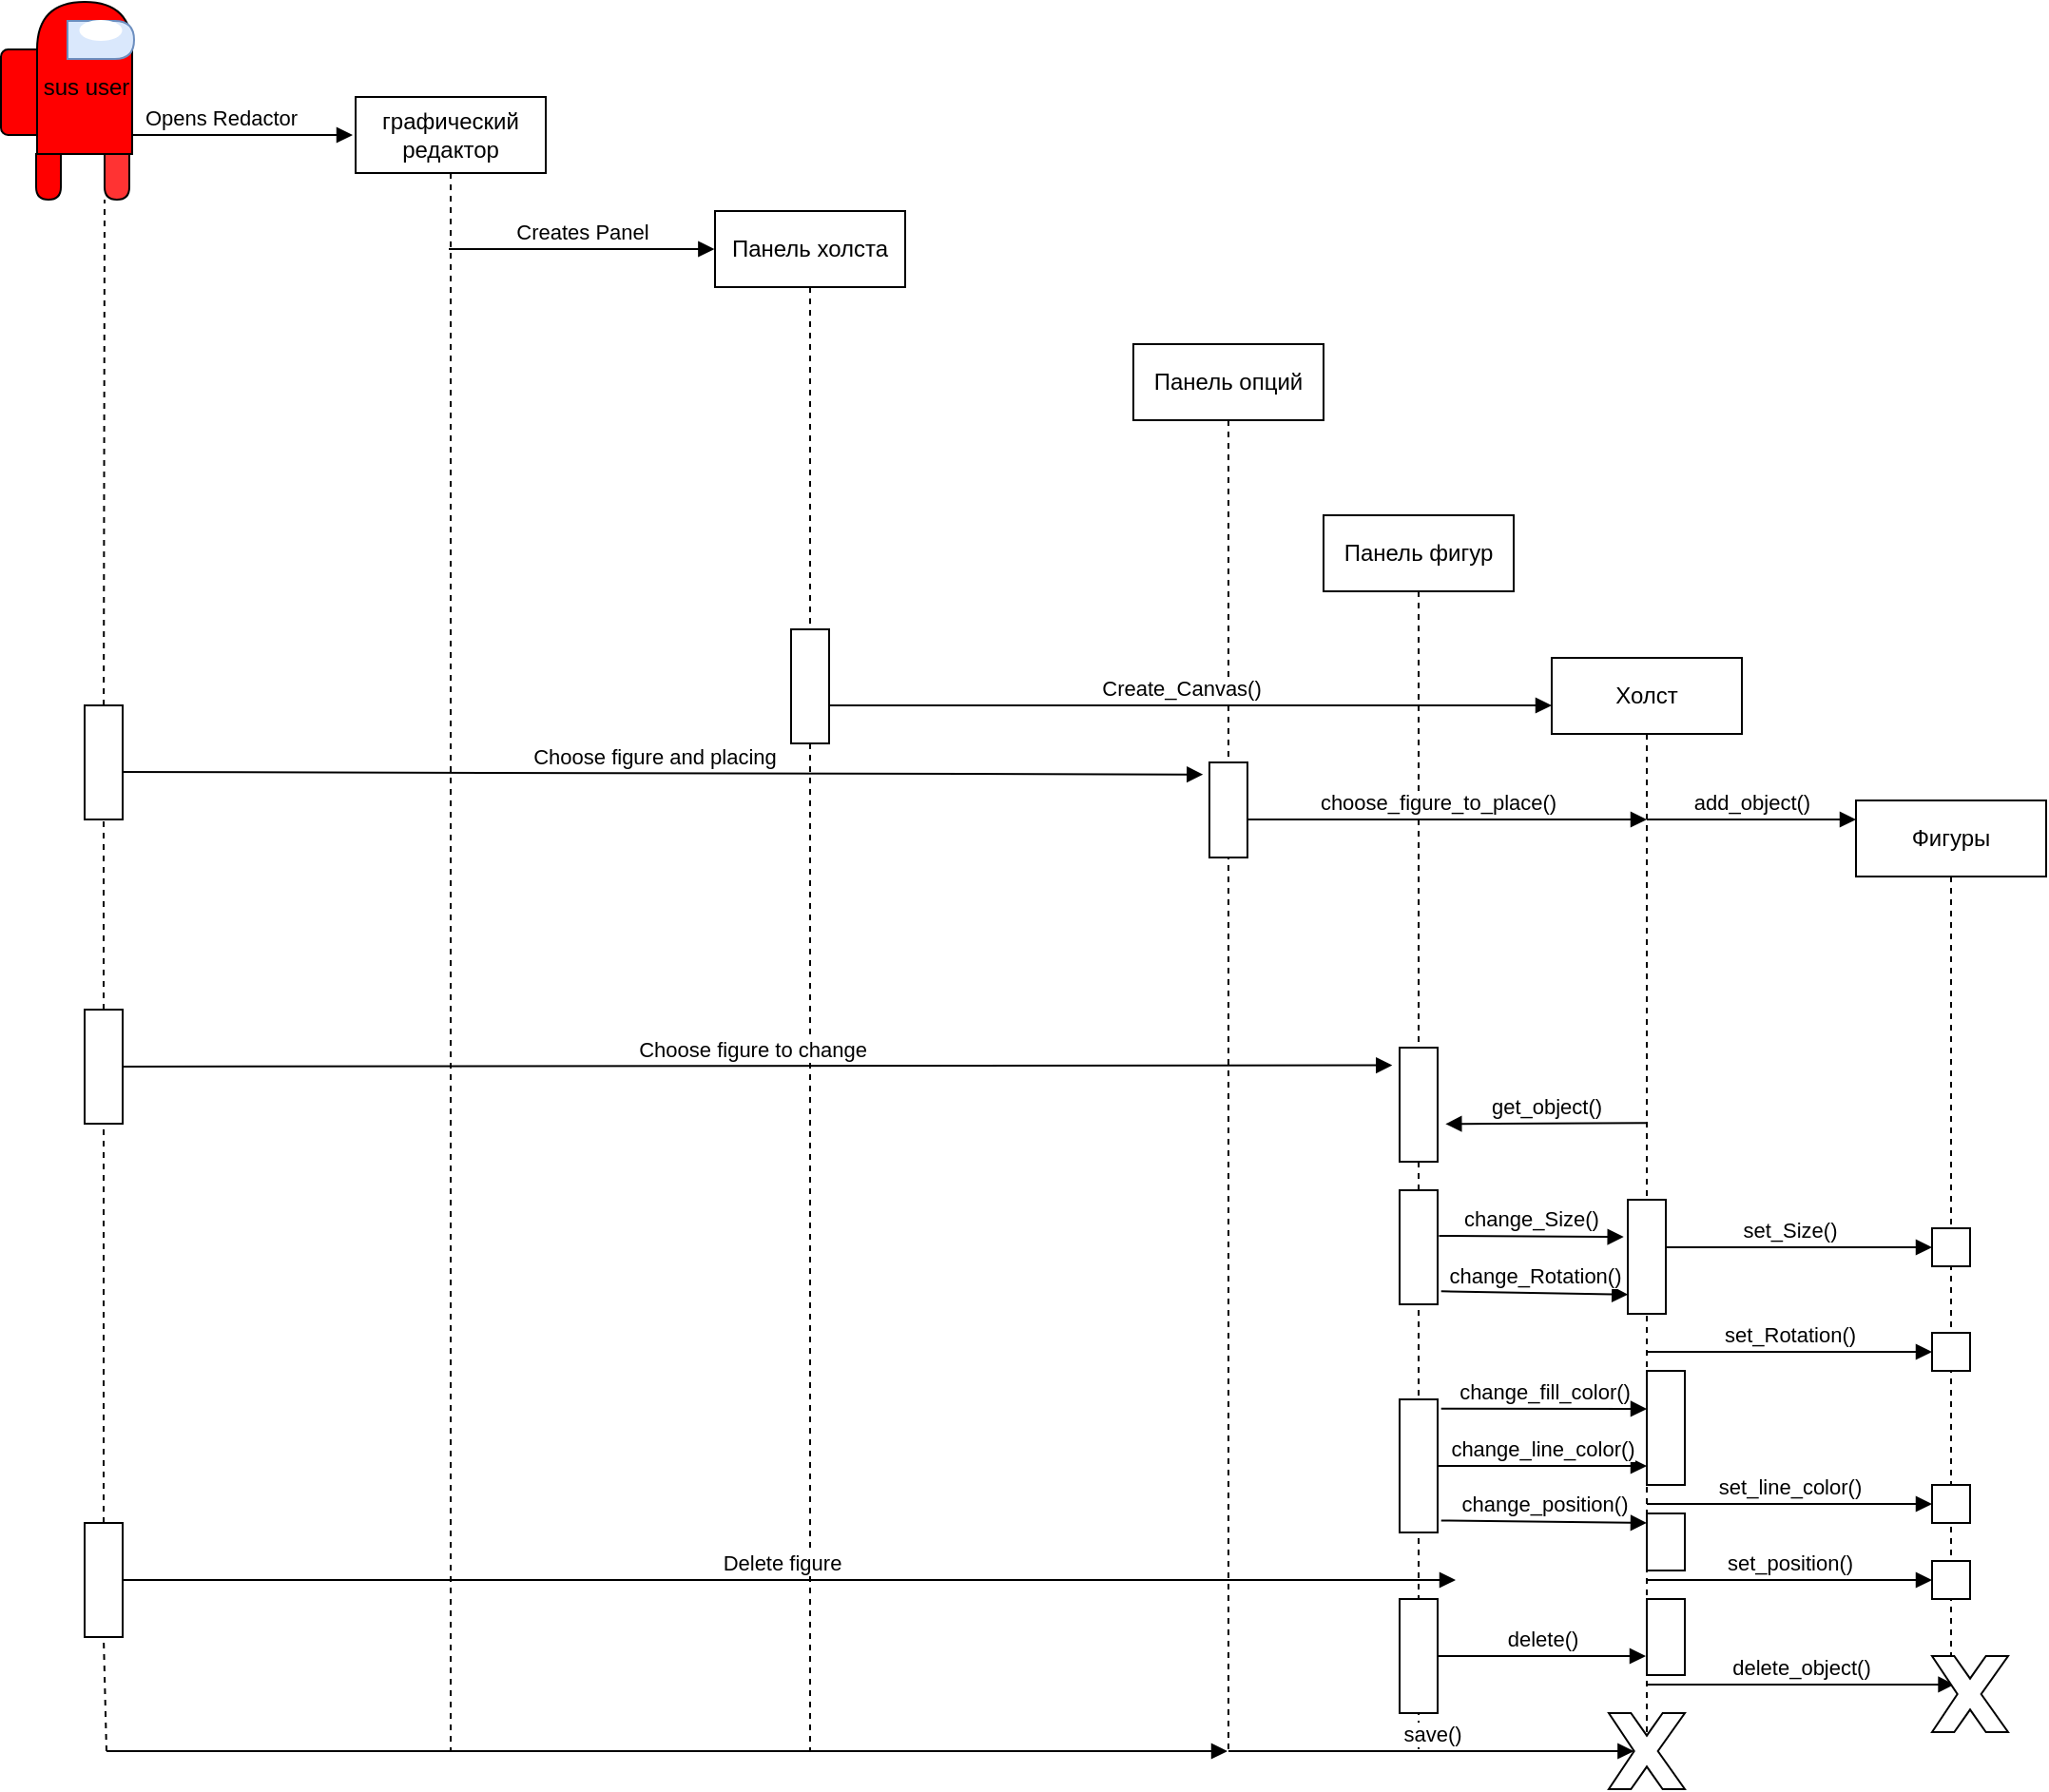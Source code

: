 <mxfile version="21.8.2" type="device">
  <diagram name="Page-1" id="V5UDAG_Y_6yB8MbBszO8">
    <mxGraphModel dx="1516" dy="2905" grid="1" gridSize="10" guides="1" tooltips="1" connect="1" arrows="1" fold="1" page="1" pageScale="1" pageWidth="827" pageHeight="1169" math="0" shadow="0">
      <root>
        <mxCell id="0" />
        <mxCell id="1" parent="0" />
        <mxCell id="JcNfTyXpkYWbt4D_S51I-2" value="графический редактор" style="shape=umlLifeline;perimeter=lifelinePerimeter;whiteSpace=wrap;html=1;container=0;dropTarget=0;collapsible=0;recursiveResize=0;outlineConnect=0;portConstraint=eastwest;newEdgeStyle={&quot;edgeStyle&quot;:&quot;elbowEdgeStyle&quot;,&quot;elbow&quot;:&quot;vertical&quot;,&quot;curved&quot;:0,&quot;rounded&quot;:0};" vertex="1" parent="1">
          <mxGeometry x="251" y="100" width="100" height="870" as="geometry" />
        </mxCell>
        <mxCell id="JcNfTyXpkYWbt4D_S51I-3" value="Панель холста" style="shape=umlLifeline;perimeter=lifelinePerimeter;whiteSpace=wrap;html=1;container=0;dropTarget=0;collapsible=0;recursiveResize=0;outlineConnect=0;portConstraint=eastwest;newEdgeStyle={&quot;edgeStyle&quot;:&quot;elbowEdgeStyle&quot;,&quot;elbow&quot;:&quot;vertical&quot;,&quot;curved&quot;:0,&quot;rounded&quot;:0};" vertex="1" parent="1">
          <mxGeometry x="440" y="160" width="100" height="810" as="geometry" />
        </mxCell>
        <mxCell id="JcNfTyXpkYWbt4D_S51I-5" value="Панель опций" style="shape=umlLifeline;perimeter=lifelinePerimeter;whiteSpace=wrap;html=1;container=0;dropTarget=0;collapsible=0;recursiveResize=0;outlineConnect=0;portConstraint=eastwest;newEdgeStyle={&quot;edgeStyle&quot;:&quot;elbowEdgeStyle&quot;,&quot;elbow&quot;:&quot;vertical&quot;,&quot;curved&quot;:0,&quot;rounded&quot;:0};" vertex="1" parent="1">
          <mxGeometry x="660" y="230" width="100" height="740" as="geometry" />
        </mxCell>
        <mxCell id="JcNfTyXpkYWbt4D_S51I-6" value="Панель фигур" style="shape=umlLifeline;perimeter=lifelinePerimeter;whiteSpace=wrap;html=1;container=0;dropTarget=0;collapsible=0;recursiveResize=0;outlineConnect=0;portConstraint=eastwest;newEdgeStyle={&quot;edgeStyle&quot;:&quot;elbowEdgeStyle&quot;,&quot;elbow&quot;:&quot;vertical&quot;,&quot;curved&quot;:0,&quot;rounded&quot;:0};" vertex="1" parent="1">
          <mxGeometry x="760" y="320" width="100" height="650" as="geometry" />
        </mxCell>
        <mxCell id="JcNfTyXpkYWbt4D_S51I-7" value="Холст" style="shape=umlLifeline;perimeter=lifelinePerimeter;whiteSpace=wrap;html=1;container=0;dropTarget=0;collapsible=0;recursiveResize=0;outlineConnect=0;portConstraint=eastwest;newEdgeStyle={&quot;edgeStyle&quot;:&quot;elbowEdgeStyle&quot;,&quot;elbow&quot;:&quot;vertical&quot;,&quot;curved&quot;:0,&quot;rounded&quot;:0};" vertex="1" parent="1">
          <mxGeometry x="880" y="395" width="100" height="565" as="geometry" />
        </mxCell>
        <mxCell id="JcNfTyXpkYWbt4D_S51I-8" value="Фигуры" style="shape=umlLifeline;perimeter=lifelinePerimeter;whiteSpace=wrap;html=1;container=0;dropTarget=0;collapsible=0;recursiveResize=0;outlineConnect=0;portConstraint=eastwest;newEdgeStyle={&quot;edgeStyle&quot;:&quot;elbowEdgeStyle&quot;,&quot;elbow&quot;:&quot;vertical&quot;,&quot;curved&quot;:0,&quot;rounded&quot;:0};" vertex="1" parent="1">
          <mxGeometry x="1040" y="470" width="100" height="450" as="geometry" />
        </mxCell>
        <mxCell id="JcNfTyXpkYWbt4D_S51I-11" value="Opens Redactor" style="html=1;verticalAlign=bottom;endArrow=block;curved=0;rounded=0;" edge="1" parent="1">
          <mxGeometry width="80" relative="1" as="geometry">
            <mxPoint x="109.81" y="120" as="sourcePoint" />
            <mxPoint x="249.5" y="120" as="targetPoint" />
          </mxGeometry>
        </mxCell>
        <mxCell id="JcNfTyXpkYWbt4D_S51I-12" value="Creates Panel" style="html=1;verticalAlign=bottom;endArrow=block;curved=0;rounded=0;" edge="1" parent="1">
          <mxGeometry x="-0.002" width="80" relative="1" as="geometry">
            <mxPoint x="300.0" y="180" as="sourcePoint" />
            <mxPoint x="439.69" y="180" as="targetPoint" />
            <mxPoint as="offset" />
          </mxGeometry>
        </mxCell>
        <mxCell id="JcNfTyXpkYWbt4D_S51I-16" value="Create_Canvas()" style="html=1;verticalAlign=bottom;endArrow=block;curved=0;rounded=0;" edge="1" parent="1">
          <mxGeometry width="80" relative="1" as="geometry">
            <mxPoint x="490" y="420" as="sourcePoint" />
            <mxPoint x="880" y="420" as="targetPoint" />
          </mxGeometry>
        </mxCell>
        <mxCell id="JcNfTyXpkYWbt4D_S51I-17" value="choose_figure_to_place()" style="html=1;verticalAlign=bottom;endArrow=block;curved=0;rounded=0;" edge="1" parent="1" source="JcNfTyXpkYWbt4D_S51I-5">
          <mxGeometry width="80" relative="1" as="geometry">
            <mxPoint x="600" y="479.58" as="sourcePoint" />
            <mxPoint x="930" y="480" as="targetPoint" />
          </mxGeometry>
        </mxCell>
        <mxCell id="JcNfTyXpkYWbt4D_S51I-18" value="add_object()" style="html=1;verticalAlign=bottom;endArrow=block;curved=0;rounded=0;" edge="1" parent="1">
          <mxGeometry width="80" relative="1" as="geometry">
            <mxPoint x="930" y="480" as="sourcePoint" />
            <mxPoint x="1040" y="480" as="targetPoint" />
          </mxGeometry>
        </mxCell>
        <mxCell id="JcNfTyXpkYWbt4D_S51I-20" value="save()" style="html=1;verticalAlign=bottom;endArrow=block;curved=0;rounded=0;entryX=0.33;entryY=0.5;entryDx=0;entryDy=0;entryPerimeter=0;" edge="1" parent="1">
          <mxGeometry width="80" relative="1" as="geometry">
            <mxPoint x="710" y="970" as="sourcePoint" />
            <mxPoint x="923.2" y="970" as="targetPoint" />
          </mxGeometry>
        </mxCell>
        <mxCell id="JcNfTyXpkYWbt4D_S51I-22" value="delete_object()" style="html=1;verticalAlign=bottom;endArrow=block;curved=0;rounded=0;entryX=0.526;entryY=0.499;entryDx=0;entryDy=0;entryPerimeter=0;" edge="1" parent="1">
          <mxGeometry width="80" relative="1" as="geometry">
            <mxPoint x="929.5" y="934.97" as="sourcePoint" />
            <mxPoint x="1091.78" y="934.97" as="targetPoint" />
          </mxGeometry>
        </mxCell>
        <mxCell id="JcNfTyXpkYWbt4D_S51I-23" value="delete()" style="html=1;verticalAlign=bottom;endArrow=block;curved=0;rounded=0;exitX=0.5;exitY=0;exitDx=0;exitDy=0;" edge="1" parent="1" source="JcNfTyXpkYWbt4D_S51I-79">
          <mxGeometry width="80" relative="1" as="geometry">
            <mxPoint x="830" y="920" as="sourcePoint" />
            <mxPoint x="929.5" y="920" as="targetPoint" />
          </mxGeometry>
        </mxCell>
        <mxCell id="JcNfTyXpkYWbt4D_S51I-24" value="get_object()" style="html=1;verticalAlign=bottom;endArrow=block;curved=0;rounded=0;entryX=0.669;entryY=-0.207;entryDx=0;entryDy=0;entryPerimeter=0;" edge="1" parent="1" target="JcNfTyXpkYWbt4D_S51I-75">
          <mxGeometry width="80" relative="1" as="geometry">
            <mxPoint x="929.5" y="639.58" as="sourcePoint" />
            <mxPoint x="829.324" y="639.58" as="targetPoint" />
            <Array as="points">
              <mxPoint x="850" y="640" />
            </Array>
          </mxGeometry>
        </mxCell>
        <mxCell id="JcNfTyXpkYWbt4D_S51I-25" value="change_Size()" style="html=1;verticalAlign=bottom;endArrow=block;curved=0;rounded=0;exitX=0.4;exitY=-0.036;exitDx=0;exitDy=0;exitPerimeter=0;entryX=0.326;entryY=1.107;entryDx=0;entryDy=0;entryPerimeter=0;" edge="1" parent="1" source="JcNfTyXpkYWbt4D_S51I-76" target="JcNfTyXpkYWbt4D_S51I-77">
          <mxGeometry width="80" relative="1" as="geometry">
            <mxPoint x="830.004" y="700.0" as="sourcePoint" />
            <mxPoint x="930" y="700" as="targetPoint" />
          </mxGeometry>
        </mxCell>
        <mxCell id="JcNfTyXpkYWbt4D_S51I-26" value="change_Rotation()" style="html=1;verticalAlign=bottom;endArrow=block;curved=0;rounded=0;exitX=0.886;exitY=-0.093;exitDx=0;exitDy=0;exitPerimeter=0;entryX=0.831;entryY=0.993;entryDx=0;entryDy=0;entryPerimeter=0;" edge="1" parent="1" source="JcNfTyXpkYWbt4D_S51I-76" target="JcNfTyXpkYWbt4D_S51I-77">
          <mxGeometry width="80" relative="1" as="geometry">
            <mxPoint x="830.004" y="730.0" as="sourcePoint" />
            <mxPoint x="930" y="730" as="targetPoint" />
          </mxGeometry>
        </mxCell>
        <mxCell id="JcNfTyXpkYWbt4D_S51I-28" value="change_fill_color()" style="html=1;verticalAlign=bottom;endArrow=block;curved=0;rounded=0;exitX=0.069;exitY=-0.093;exitDx=0;exitDy=0;exitPerimeter=0;" edge="1" parent="1" source="JcNfTyXpkYWbt4D_S51I-78">
          <mxGeometry width="80" relative="1" as="geometry">
            <mxPoint x="830.004" y="790.0" as="sourcePoint" />
            <mxPoint x="930" y="790" as="targetPoint" />
          </mxGeometry>
        </mxCell>
        <mxCell id="JcNfTyXpkYWbt4D_S51I-29" value="change_line_color()" style="html=1;verticalAlign=bottom;endArrow=block;curved=0;rounded=0;exitX=0.5;exitY=0;exitDx=0;exitDy=0;" edge="1" parent="1" source="JcNfTyXpkYWbt4D_S51I-78">
          <mxGeometry width="80" relative="1" as="geometry">
            <mxPoint x="830.004" y="820.0" as="sourcePoint" />
            <mxPoint x="930" y="820" as="targetPoint" />
          </mxGeometry>
        </mxCell>
        <mxCell id="JcNfTyXpkYWbt4D_S51I-30" value="change_position()" style="html=1;verticalAlign=bottom;endArrow=block;curved=0;rounded=0;exitX=0.91;exitY=-0.093;exitDx=0;exitDy=0;exitPerimeter=0;" edge="1" parent="1" source="JcNfTyXpkYWbt4D_S51I-78">
          <mxGeometry width="80" relative="1" as="geometry">
            <mxPoint x="830.004" y="850.0" as="sourcePoint" />
            <mxPoint x="930" y="850" as="targetPoint" />
          </mxGeometry>
        </mxCell>
        <mxCell id="JcNfTyXpkYWbt4D_S51I-31" value="set_Size()" style="html=1;verticalAlign=bottom;endArrow=block;curved=0;rounded=0;entryX=0;entryY=0.5;entryDx=0;entryDy=0;" edge="1" parent="1" target="JcNfTyXpkYWbt4D_S51I-44" source="JcNfTyXpkYWbt4D_S51I-7">
          <mxGeometry width="80" relative="1" as="geometry">
            <mxPoint x="930.004" y="710.0" as="sourcePoint" />
            <mxPoint x="1030" y="710" as="targetPoint" />
          </mxGeometry>
        </mxCell>
        <mxCell id="JcNfTyXpkYWbt4D_S51I-32" value="set_Rotation()" style="html=1;verticalAlign=bottom;endArrow=block;curved=0;rounded=0;entryX=0;entryY=0.5;entryDx=0;entryDy=0;" edge="1" parent="1" target="JcNfTyXpkYWbt4D_S51I-45" source="JcNfTyXpkYWbt4D_S51I-7">
          <mxGeometry width="80" relative="1" as="geometry">
            <mxPoint x="930.004" y="750.0" as="sourcePoint" />
            <mxPoint x="1090" y="750" as="targetPoint" />
          </mxGeometry>
        </mxCell>
        <mxCell id="JcNfTyXpkYWbt4D_S51I-35" value="set_line_color()" style="html=1;verticalAlign=bottom;endArrow=block;curved=0;rounded=0;entryX=0;entryY=0.5;entryDx=0;entryDy=0;" edge="1" parent="1" target="JcNfTyXpkYWbt4D_S51I-48">
          <mxGeometry width="80" relative="1" as="geometry">
            <mxPoint x="930.004" y="840.0" as="sourcePoint" />
            <mxPoint x="1089.5" y="840.0" as="targetPoint" />
          </mxGeometry>
        </mxCell>
        <mxCell id="JcNfTyXpkYWbt4D_S51I-36" value="set_position()" style="html=1;verticalAlign=bottom;endArrow=block;curved=0;rounded=0;entryX=0;entryY=0.5;entryDx=0;entryDy=0;" edge="1" parent="1" target="JcNfTyXpkYWbt4D_S51I-49">
          <mxGeometry width="80" relative="1" as="geometry">
            <mxPoint x="930.004" y="880.0" as="sourcePoint" />
            <mxPoint x="1089.5" y="880.0" as="targetPoint" />
          </mxGeometry>
        </mxCell>
        <mxCell id="JcNfTyXpkYWbt4D_S51I-44" value="" style="rounded=0;whiteSpace=wrap;html=1;" vertex="1" parent="1">
          <mxGeometry x="1080" y="695" width="20" height="20" as="geometry" />
        </mxCell>
        <mxCell id="JcNfTyXpkYWbt4D_S51I-45" value="" style="rounded=0;whiteSpace=wrap;html=1;" vertex="1" parent="1">
          <mxGeometry x="1080" y="750" width="20" height="20" as="geometry" />
        </mxCell>
        <mxCell id="JcNfTyXpkYWbt4D_S51I-48" value="" style="rounded=0;whiteSpace=wrap;html=1;" vertex="1" parent="1">
          <mxGeometry x="1080" y="830" width="20" height="20" as="geometry" />
        </mxCell>
        <mxCell id="JcNfTyXpkYWbt4D_S51I-49" value="" style="rounded=0;whiteSpace=wrap;html=1;" vertex="1" parent="1">
          <mxGeometry x="1080" y="870" width="20" height="20" as="geometry" />
        </mxCell>
        <mxCell id="JcNfTyXpkYWbt4D_S51I-52" value="Delete figure" style="html=1;verticalAlign=bottom;endArrow=block;curved=0;rounded=0;" edge="1" parent="1">
          <mxGeometry width="80" relative="1" as="geometry">
            <mxPoint x="120" y="880" as="sourcePoint" />
            <mxPoint x="829.5" y="880" as="targetPoint" />
          </mxGeometry>
        </mxCell>
        <mxCell id="JcNfTyXpkYWbt4D_S51I-53" value="&amp;nbsp;Choose figure to change" style="html=1;verticalAlign=bottom;endArrow=block;curved=0;rounded=0;entryX=0.155;entryY=1.193;entryDx=0;entryDy=0;entryPerimeter=0;" edge="1" parent="1" target="JcNfTyXpkYWbt4D_S51I-75">
          <mxGeometry width="80" relative="1" as="geometry">
            <mxPoint x="120" y="610" as="sourcePoint" />
            <mxPoint x="829.5" y="610" as="targetPoint" />
          </mxGeometry>
        </mxCell>
        <mxCell id="JcNfTyXpkYWbt4D_S51I-54" value="Choose figure and placing" style="html=1;verticalAlign=bottom;endArrow=block;curved=0;rounded=0;entryX=0.127;entryY=1.167;entryDx=0;entryDy=0;entryPerimeter=0;" edge="1" parent="1" target="JcNfTyXpkYWbt4D_S51I-72">
          <mxGeometry width="80" relative="1" as="geometry">
            <mxPoint x="120" y="455" as="sourcePoint" />
            <mxPoint x="601.5" y="454.5" as="targetPoint" />
          </mxGeometry>
        </mxCell>
        <mxCell id="JcNfTyXpkYWbt4D_S51I-55" value="" style="rounded=1;whiteSpace=wrap;html=1;rotation=90;fillColor=#ff0000;" vertex="1" parent="1">
          <mxGeometry x="54.5" y="85" width="45" height="25" as="geometry" />
        </mxCell>
        <mxCell id="JcNfTyXpkYWbt4D_S51I-56" value="" style="shape=delay;whiteSpace=wrap;html=1;rotation=-90;fillColor=#ff0000;" vertex="1" parent="1">
          <mxGeometry x="68.5" y="65" width="80" height="50" as="geometry" />
        </mxCell>
        <mxCell id="JcNfTyXpkYWbt4D_S51I-57" value="" style="shape=delay;whiteSpace=wrap;html=1;rotation=90;fillColor=#ff0000;" vertex="1" parent="1">
          <mxGeometry x="77.5" y="135.5" width="24" height="13" as="geometry" />
        </mxCell>
        <mxCell id="JcNfTyXpkYWbt4D_S51I-58" value="" style="shape=delay;whiteSpace=wrap;html=1;rotation=90;fillColor=#FF3333;" vertex="1" parent="1">
          <mxGeometry x="113.5" y="135.5" width="24" height="13" as="geometry" />
        </mxCell>
        <mxCell id="JcNfTyXpkYWbt4D_S51I-59" value="" style="shape=delay;whiteSpace=wrap;html=1;fillColor=#dae8fc;strokeColor=#6c8ebf;" vertex="1" parent="1">
          <mxGeometry x="99.5" y="60" width="35" height="20" as="geometry" />
        </mxCell>
        <mxCell id="JcNfTyXpkYWbt4D_S51I-60" value="" style="ellipse;whiteSpace=wrap;html=1;strokeColor=#ffffff;" vertex="1" parent="1">
          <mxGeometry x="106.25" y="60" width="21.5" height="10" as="geometry" />
        </mxCell>
        <mxCell id="JcNfTyXpkYWbt4D_S51I-61" value="sus user" style="text;html=1;align=center;verticalAlign=middle;resizable=0;points=[];autosize=1;strokeColor=none;fillColor=none;" vertex="1" parent="1">
          <mxGeometry x="73.5" y="80" width="70" height="30" as="geometry" />
        </mxCell>
        <mxCell id="JcNfTyXpkYWbt4D_S51I-62" value="" style="verticalLabelPosition=bottom;verticalAlign=top;html=1;shape=mxgraph.basic.x" vertex="1" parent="1">
          <mxGeometry x="1080" y="920" width="40" height="40" as="geometry" />
        </mxCell>
        <mxCell id="JcNfTyXpkYWbt4D_S51I-63" value="" style="verticalLabelPosition=bottom;verticalAlign=top;html=1;shape=mxgraph.basic.x" vertex="1" parent="1">
          <mxGeometry x="910" y="950" width="40" height="40" as="geometry" />
        </mxCell>
        <mxCell id="JcNfTyXpkYWbt4D_S51I-64" value="" style="html=1;verticalAlign=bottom;endArrow=block;curved=0;rounded=0;" edge="1" parent="1" target="JcNfTyXpkYWbt4D_S51I-5">
          <mxGeometry width="80" relative="1" as="geometry">
            <mxPoint x="120" y="970" as="sourcePoint" />
            <mxPoint x="799" y="1050" as="targetPoint" />
          </mxGeometry>
        </mxCell>
        <mxCell id="JcNfTyXpkYWbt4D_S51I-65" value="" style="endArrow=none;dashed=1;html=1;rounded=0;entryX=1;entryY=1;entryDx=0;entryDy=0;" edge="1" parent="1" source="JcNfTyXpkYWbt4D_S51I-69" target="JcNfTyXpkYWbt4D_S51I-58">
          <mxGeometry width="50" height="50" relative="1" as="geometry">
            <mxPoint x="120" y="970" as="sourcePoint" />
            <mxPoint x="120" y="160" as="targetPoint" />
          </mxGeometry>
        </mxCell>
        <mxCell id="JcNfTyXpkYWbt4D_S51I-68" value="" style="rounded=0;whiteSpace=wrap;html=1;rotation=90;" vertex="1" parent="1">
          <mxGeometry x="460" y="400" width="60" height="20" as="geometry" />
        </mxCell>
        <mxCell id="JcNfTyXpkYWbt4D_S51I-70" value="" style="endArrow=none;dashed=1;html=1;rounded=0;entryX=1;entryY=0.5;entryDx=0;entryDy=0;" edge="1" parent="1" source="JcNfTyXpkYWbt4D_S51I-73" target="JcNfTyXpkYWbt4D_S51I-69">
          <mxGeometry width="50" height="50" relative="1" as="geometry">
            <mxPoint x="120" y="970" as="sourcePoint" />
            <mxPoint x="119" y="154" as="targetPoint" />
          </mxGeometry>
        </mxCell>
        <mxCell id="JcNfTyXpkYWbt4D_S51I-69" value="" style="rounded=0;whiteSpace=wrap;html=1;rotation=90;" vertex="1" parent="1">
          <mxGeometry x="88.5" y="440" width="60" height="20" as="geometry" />
        </mxCell>
        <mxCell id="JcNfTyXpkYWbt4D_S51I-71" value="" style="rounded=0;whiteSpace=wrap;html=1;rotation=90;" vertex="1" parent="1">
          <mxGeometry x="88.5" y="600" width="60" height="20" as="geometry" />
        </mxCell>
        <mxCell id="JcNfTyXpkYWbt4D_S51I-72" value="" style="rounded=0;whiteSpace=wrap;html=1;rotation=90;" vertex="1" parent="1">
          <mxGeometry x="685" y="465" width="50" height="20" as="geometry" />
        </mxCell>
        <mxCell id="JcNfTyXpkYWbt4D_S51I-74" value="" style="endArrow=none;dashed=1;html=1;rounded=0;entryX=1;entryY=0.5;entryDx=0;entryDy=0;" edge="1" parent="1" target="JcNfTyXpkYWbt4D_S51I-73">
          <mxGeometry width="50" height="50" relative="1" as="geometry">
            <mxPoint x="120" y="970" as="sourcePoint" />
            <mxPoint x="119" y="480" as="targetPoint" />
          </mxGeometry>
        </mxCell>
        <mxCell id="JcNfTyXpkYWbt4D_S51I-73" value="" style="rounded=0;whiteSpace=wrap;html=1;rotation=90;" vertex="1" parent="1">
          <mxGeometry x="88.5" y="870" width="60" height="20" as="geometry" />
        </mxCell>
        <mxCell id="JcNfTyXpkYWbt4D_S51I-75" value="" style="rounded=0;whiteSpace=wrap;html=1;rotation=90;" vertex="1" parent="1">
          <mxGeometry x="780" y="620" width="60" height="20" as="geometry" />
        </mxCell>
        <mxCell id="JcNfTyXpkYWbt4D_S51I-76" value="" style="rounded=0;whiteSpace=wrap;html=1;rotation=90;" vertex="1" parent="1">
          <mxGeometry x="780" y="695" width="60" height="20" as="geometry" />
        </mxCell>
        <mxCell id="JcNfTyXpkYWbt4D_S51I-77" value="" style="rounded=0;whiteSpace=wrap;html=1;rotation=90;" vertex="1" parent="1">
          <mxGeometry x="900" y="700" width="60" height="20" as="geometry" />
        </mxCell>
        <mxCell id="JcNfTyXpkYWbt4D_S51I-78" value="" style="rounded=0;whiteSpace=wrap;html=1;rotation=90;" vertex="1" parent="1">
          <mxGeometry x="775" y="810" width="70" height="20" as="geometry" />
        </mxCell>
        <mxCell id="JcNfTyXpkYWbt4D_S51I-79" value="" style="rounded=0;whiteSpace=wrap;html=1;rotation=90;" vertex="1" parent="1">
          <mxGeometry x="780" y="910" width="60" height="20" as="geometry" />
        </mxCell>
        <mxCell id="JcNfTyXpkYWbt4D_S51I-80" value="" style="rounded=0;whiteSpace=wrap;html=1;rotation=90;" vertex="1" parent="1">
          <mxGeometry x="910" y="790" width="60" height="20" as="geometry" />
        </mxCell>
        <mxCell id="JcNfTyXpkYWbt4D_S51I-81" value="" style="rounded=0;whiteSpace=wrap;html=1;rotation=90;" vertex="1" parent="1">
          <mxGeometry x="925" y="850" width="30" height="20" as="geometry" />
        </mxCell>
        <mxCell id="JcNfTyXpkYWbt4D_S51I-82" value="" style="rounded=0;whiteSpace=wrap;html=1;rotation=90;" vertex="1" parent="1">
          <mxGeometry x="920" y="900" width="40" height="20" as="geometry" />
        </mxCell>
      </root>
    </mxGraphModel>
  </diagram>
</mxfile>
